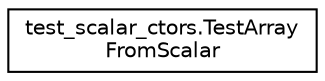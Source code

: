 digraph "Graphical Class Hierarchy"
{
 // LATEX_PDF_SIZE
  edge [fontname="Helvetica",fontsize="10",labelfontname="Helvetica",labelfontsize="10"];
  node [fontname="Helvetica",fontsize="10",shape=record];
  rankdir="LR";
  Node0 [label="test_scalar_ctors.TestArray\lFromScalar",height=0.2,width=0.4,color="black", fillcolor="white", style="filled",URL="$classtest__scalar__ctors_1_1TestArrayFromScalar.html",tooltip=" "];
}
